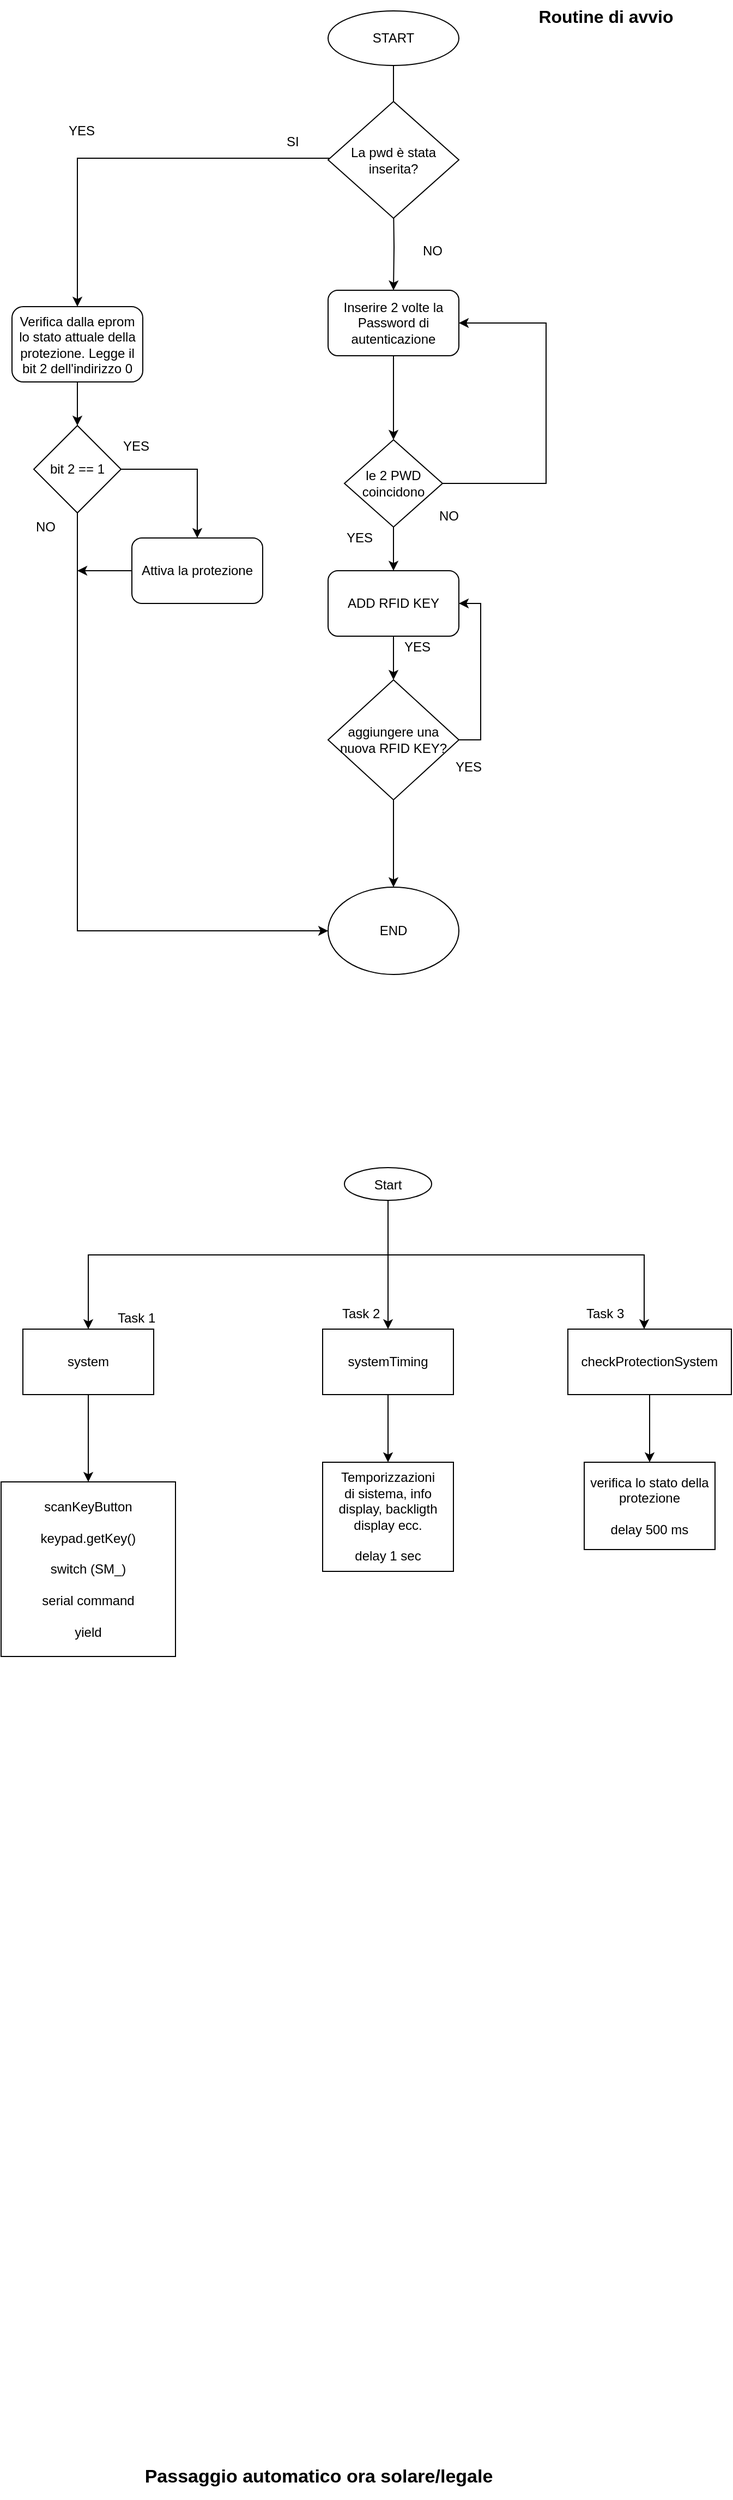 <mxfile version="12.6.1" type="github">
  <diagram id="GzJ5kb_HZyxEJcBnKKYt" name="Page-1">
    <mxGraphModel dx="1408" dy="749" grid="1" gridSize="10" guides="1" tooltips="1" connect="1" arrows="1" fold="1" page="1" pageScale="1" pageWidth="827" pageHeight="1169" math="0" shadow="0">
      <root>
        <mxCell id="0"/>
        <mxCell id="1" parent="0"/>
        <mxCell id="JQCsbGnRsWV4-WamZks8-3" style="edgeStyle=orthogonalEdgeStyle;rounded=0;orthogonalLoop=1;jettySize=auto;html=1;entryX=0.5;entryY=0;entryDx=0;entryDy=0;" parent="1" source="JQCsbGnRsWV4-WamZks8-1" edge="1">
          <mxGeometry relative="1" as="geometry">
            <mxPoint x="450" y="236" as="targetPoint"/>
          </mxGeometry>
        </mxCell>
        <mxCell id="JQCsbGnRsWV4-WamZks8-1" value="START" style="ellipse;whiteSpace=wrap;html=1;" parent="1" vertex="1">
          <mxGeometry x="390" y="140" width="120" height="50" as="geometry"/>
        </mxCell>
        <mxCell id="93fKd7a6iv3vn6x5iEPO-3" style="edgeStyle=orthogonalEdgeStyle;rounded=0;orthogonalLoop=1;jettySize=auto;html=1;exitX=0.5;exitY=1;exitDx=0;exitDy=0;entryX=0.5;entryY=0;entryDx=0;entryDy=0;" parent="1" target="93fKd7a6iv3vn6x5iEPO-4" edge="1">
          <mxGeometry relative="1" as="geometry">
            <mxPoint x="450" y="316" as="sourcePoint"/>
            <mxPoint x="450" y="348" as="targetPoint"/>
          </mxGeometry>
        </mxCell>
        <mxCell id="93fKd7a6iv3vn6x5iEPO-24" style="edgeStyle=orthogonalEdgeStyle;rounded=0;orthogonalLoop=1;jettySize=auto;html=1;entryX=0.5;entryY=0;entryDx=0;entryDy=0;" parent="1" source="93fKd7a6iv3vn6x5iEPO-15" target="93fKd7a6iv3vn6x5iEPO-23" edge="1">
          <mxGeometry relative="1" as="geometry">
            <Array as="points">
              <mxPoint x="160" y="275"/>
            </Array>
          </mxGeometry>
        </mxCell>
        <mxCell id="93fKd7a6iv3vn6x5iEPO-15" value="La pwd è stata inserita?" style="rhombus;whiteSpace=wrap;html=1;" parent="1" vertex="1">
          <mxGeometry x="390" y="223" width="120" height="107" as="geometry"/>
        </mxCell>
        <mxCell id="JQCsbGnRsWV4-WamZks8-9" value="SI" style="text;html=1;resizable=0;points=[];autosize=1;align=left;verticalAlign=top;spacingTop=-4;" parent="1" vertex="1">
          <mxGeometry x="350" y="250" width="30" height="20" as="geometry"/>
        </mxCell>
        <mxCell id="JQCsbGnRsWV4-WamZks8-13" value="NO" style="text;html=1;resizable=0;points=[];autosize=1;align=left;verticalAlign=top;spacingTop=-4;" parent="1" vertex="1">
          <mxGeometry x="475" y="350" width="30" height="20" as="geometry"/>
        </mxCell>
        <mxCell id="ACOr25gVCpzw2QxYrwrL-36" style="edgeStyle=orthogonalEdgeStyle;rounded=0;orthogonalLoop=1;jettySize=auto;html=1;entryX=0.5;entryY=0;entryDx=0;entryDy=0;" parent="1" source="ACOr25gVCpzw2QxYrwrL-3" target="ACOr25gVCpzw2QxYrwrL-35" edge="1">
          <mxGeometry relative="1" as="geometry"/>
        </mxCell>
        <mxCell id="ACOr25gVCpzw2QxYrwrL-3" value="ADD RFID KEY" style="rounded=1;whiteSpace=wrap;html=1;" parent="1" vertex="1">
          <mxGeometry x="390" y="653" width="120" height="60" as="geometry"/>
        </mxCell>
        <mxCell id="ACOr25gVCpzw2QxYrwrL-33" value="YES" style="text;html=1;resizable=0;points=[];autosize=1;align=left;verticalAlign=top;spacingTop=-4;" parent="1" vertex="1">
          <mxGeometry x="405" y="613" width="40" height="20" as="geometry"/>
        </mxCell>
        <mxCell id="ACOr25gVCpzw2QxYrwrL-37" style="edgeStyle=orthogonalEdgeStyle;rounded=0;orthogonalLoop=1;jettySize=auto;html=1;entryX=0.5;entryY=0;entryDx=0;entryDy=0;" parent="1" source="ACOr25gVCpzw2QxYrwrL-35" target="ufUKAyT2OznpqBrO6CIl-1" edge="1">
          <mxGeometry relative="1" as="geometry">
            <mxPoint x="450" y="1014" as="targetPoint"/>
          </mxGeometry>
        </mxCell>
        <mxCell id="93fKd7a6iv3vn6x5iEPO-14" style="edgeStyle=orthogonalEdgeStyle;rounded=0;orthogonalLoop=1;jettySize=auto;html=1;entryX=1;entryY=0.5;entryDx=0;entryDy=0;" parent="1" source="ACOr25gVCpzw2QxYrwrL-35" target="ACOr25gVCpzw2QxYrwrL-3" edge="1">
          <mxGeometry relative="1" as="geometry">
            <Array as="points">
              <mxPoint x="530" y="808"/>
              <mxPoint x="530" y="683"/>
            </Array>
          </mxGeometry>
        </mxCell>
        <mxCell id="ACOr25gVCpzw2QxYrwrL-35" value="aggiungere una nuova RFID KEY?" style="rhombus;whiteSpace=wrap;html=1;" parent="1" vertex="1">
          <mxGeometry x="390" y="753" width="120" height="110" as="geometry"/>
        </mxCell>
        <mxCell id="ACOr25gVCpzw2QxYrwrL-40" value="YES" style="text;html=1;resizable=0;points=[];autosize=1;align=left;verticalAlign=top;spacingTop=-4;" parent="1" vertex="1">
          <mxGeometry x="505" y="823" width="40" height="20" as="geometry"/>
        </mxCell>
        <mxCell id="ACOr25gVCpzw2QxYrwrL-41" value="NO" style="text;html=1;resizable=0;points=[];autosize=1;align=left;verticalAlign=top;spacingTop=-4;" parent="1" vertex="1">
          <mxGeometry x="449" y="951" width="30" height="20" as="geometry"/>
        </mxCell>
        <mxCell id="ACOr25gVCpzw2QxYrwrL-46" value="NO" style="text;html=1;resizable=0;points=[];autosize=1;align=left;verticalAlign=top;spacingTop=-4;" parent="1" vertex="1">
          <mxGeometry x="490" y="593" width="30" height="20" as="geometry"/>
        </mxCell>
        <mxCell id="ACOr25gVCpzw2QxYrwrL-48" value="YES" style="text;html=1;resizable=0;points=[];autosize=1;align=left;verticalAlign=top;spacingTop=-4;" parent="1" vertex="1">
          <mxGeometry x="458" y="713" width="40" height="20" as="geometry"/>
        </mxCell>
        <mxCell id="ufUKAyT2OznpqBrO6CIl-1" value="END" style="ellipse;whiteSpace=wrap;html=1;" parent="1" vertex="1">
          <mxGeometry x="390" y="943" width="120" height="80" as="geometry"/>
        </mxCell>
        <mxCell id="93fKd7a6iv3vn6x5iEPO-11" value="" style="edgeStyle=orthogonalEdgeStyle;rounded=0;orthogonalLoop=1;jettySize=auto;html=1;" parent="1" source="93fKd7a6iv3vn6x5iEPO-4" target="93fKd7a6iv3vn6x5iEPO-10" edge="1">
          <mxGeometry relative="1" as="geometry"/>
        </mxCell>
        <mxCell id="93fKd7a6iv3vn6x5iEPO-4" value="Inserire 2 volte la Password di autenticazione" style="rounded=1;whiteSpace=wrap;html=1;" parent="1" vertex="1">
          <mxGeometry x="390" y="396" width="120" height="60" as="geometry"/>
        </mxCell>
        <mxCell id="93fKd7a6iv3vn6x5iEPO-13" style="edgeStyle=orthogonalEdgeStyle;rounded=0;orthogonalLoop=1;jettySize=auto;html=1;entryX=0.5;entryY=0;entryDx=0;entryDy=0;" parent="1" source="93fKd7a6iv3vn6x5iEPO-10" target="ACOr25gVCpzw2QxYrwrL-3" edge="1">
          <mxGeometry relative="1" as="geometry"/>
        </mxCell>
        <mxCell id="YXUY36b51AzE6H_P1PPm-1" style="edgeStyle=orthogonalEdgeStyle;rounded=0;orthogonalLoop=1;jettySize=auto;html=1;exitX=1;exitY=0.5;exitDx=0;exitDy=0;entryX=1;entryY=0.5;entryDx=0;entryDy=0;" parent="1" source="93fKd7a6iv3vn6x5iEPO-10" target="93fKd7a6iv3vn6x5iEPO-4" edge="1">
          <mxGeometry relative="1" as="geometry">
            <Array as="points">
              <mxPoint x="590" y="573"/>
              <mxPoint x="590" y="426"/>
            </Array>
          </mxGeometry>
        </mxCell>
        <mxCell id="93fKd7a6iv3vn6x5iEPO-10" value="le 2 PWD coincidono" style="rhombus;whiteSpace=wrap;html=1;" parent="1" vertex="1">
          <mxGeometry x="405" y="533" width="90" height="80" as="geometry"/>
        </mxCell>
        <mxCell id="93fKd7a6iv3vn6x5iEPO-19" value="YES" style="text;html=1;resizable=0;points=[];autosize=1;align=left;verticalAlign=top;spacingTop=-4;" parent="1" vertex="1">
          <mxGeometry x="150" y="240" width="40" height="20" as="geometry"/>
        </mxCell>
        <mxCell id="Wri909QA5275nmI2Alw--4" style="edgeStyle=orthogonalEdgeStyle;rounded=0;orthogonalLoop=1;jettySize=auto;html=1;exitX=0.5;exitY=1;exitDx=0;exitDy=0;" parent="1" source="93fKd7a6iv3vn6x5iEPO-22" target="Wri909QA5275nmI2Alw--3" edge="1">
          <mxGeometry relative="1" as="geometry"/>
        </mxCell>
        <mxCell id="Wri909QA5275nmI2Alw--5" style="edgeStyle=orthogonalEdgeStyle;rounded=0;orthogonalLoop=1;jettySize=auto;html=1;entryX=0.5;entryY=0;entryDx=0;entryDy=0;" parent="1" source="93fKd7a6iv3vn6x5iEPO-22" target="Wri909QA5275nmI2Alw--1" edge="1">
          <mxGeometry relative="1" as="geometry">
            <mxPoint x="170" y="1280" as="targetPoint"/>
            <Array as="points">
              <mxPoint x="445" y="1280"/>
              <mxPoint x="170" y="1280"/>
            </Array>
          </mxGeometry>
        </mxCell>
        <mxCell id="Wri909QA5275nmI2Alw--10" style="edgeStyle=orthogonalEdgeStyle;rounded=0;orthogonalLoop=1;jettySize=auto;html=1;" parent="1" source="93fKd7a6iv3vn6x5iEPO-22" target="Wri909QA5275nmI2Alw--2" edge="1">
          <mxGeometry relative="1" as="geometry">
            <Array as="points">
              <mxPoint x="445" y="1280"/>
              <mxPoint x="680" y="1280"/>
            </Array>
          </mxGeometry>
        </mxCell>
        <mxCell id="93fKd7a6iv3vn6x5iEPO-22" value="Start" style="ellipse" parent="1" vertex="1">
          <mxGeometry x="405" y="1200" width="80" height="30" as="geometry"/>
        </mxCell>
        <mxCell id="93fKd7a6iv3vn6x5iEPO-29" value="" style="edgeStyle=orthogonalEdgeStyle;rounded=0;orthogonalLoop=1;jettySize=auto;html=1;" parent="1" source="93fKd7a6iv3vn6x5iEPO-23" target="93fKd7a6iv3vn6x5iEPO-26" edge="1">
          <mxGeometry relative="1" as="geometry"/>
        </mxCell>
        <mxCell id="93fKd7a6iv3vn6x5iEPO-23" value="Verifica dalla eprom lo stato attuale della protezione. Legge il bit 2 dell&#39;indirizzo 0" style="rounded=1;whiteSpace=wrap;html=1;" parent="1" vertex="1">
          <mxGeometry x="100" y="411" width="120" height="69" as="geometry"/>
        </mxCell>
        <mxCell id="93fKd7a6iv3vn6x5iEPO-31" style="edgeStyle=orthogonalEdgeStyle;rounded=0;orthogonalLoop=1;jettySize=auto;html=1;exitX=1;exitY=0.5;exitDx=0;exitDy=0;entryX=0.5;entryY=0;entryDx=0;entryDy=0;" parent="1" source="93fKd7a6iv3vn6x5iEPO-26" target="93fKd7a6iv3vn6x5iEPO-27" edge="1">
          <mxGeometry relative="1" as="geometry"/>
        </mxCell>
        <mxCell id="93fKd7a6iv3vn6x5iEPO-33" value="" style="edgeStyle=orthogonalEdgeStyle;rounded=0;orthogonalLoop=1;jettySize=auto;html=1;entryX=0;entryY=0.5;entryDx=0;entryDy=0;" parent="1" source="93fKd7a6iv3vn6x5iEPO-26" target="ufUKAyT2OznpqBrO6CIl-1" edge="1">
          <mxGeometry relative="1" as="geometry">
            <mxPoint x="160" y="680" as="targetPoint"/>
            <Array as="points">
              <mxPoint x="160" y="983"/>
            </Array>
          </mxGeometry>
        </mxCell>
        <mxCell id="93fKd7a6iv3vn6x5iEPO-26" value="bit 2 == 1" style="rhombus;whiteSpace=wrap;html=1;" parent="1" vertex="1">
          <mxGeometry x="120" y="520" width="80" height="80" as="geometry"/>
        </mxCell>
        <mxCell id="93fKd7a6iv3vn6x5iEPO-34" style="edgeStyle=orthogonalEdgeStyle;rounded=0;orthogonalLoop=1;jettySize=auto;html=1;" parent="1" source="93fKd7a6iv3vn6x5iEPO-27" edge="1">
          <mxGeometry relative="1" as="geometry">
            <mxPoint x="160" y="653" as="targetPoint"/>
          </mxGeometry>
        </mxCell>
        <mxCell id="93fKd7a6iv3vn6x5iEPO-27" value="Attiva la protezione" style="rounded=1;whiteSpace=wrap;html=1;" parent="1" vertex="1">
          <mxGeometry x="210" y="623" width="120" height="60" as="geometry"/>
        </mxCell>
        <mxCell id="93fKd7a6iv3vn6x5iEPO-30" value="YES" style="text;html=1;resizable=0;points=[];autosize=1;align=left;verticalAlign=top;spacingTop=-4;" parent="1" vertex="1">
          <mxGeometry x="200" y="529" width="40" height="20" as="geometry"/>
        </mxCell>
        <mxCell id="93fKd7a6iv3vn6x5iEPO-35" value="NO" style="text;html=1;resizable=0;points=[];autosize=1;align=left;verticalAlign=top;spacingTop=-4;" parent="1" vertex="1">
          <mxGeometry x="120" y="603" width="30" height="20" as="geometry"/>
        </mxCell>
        <mxCell id="Wri909QA5275nmI2Alw--12" style="edgeStyle=orthogonalEdgeStyle;rounded=0;orthogonalLoop=1;jettySize=auto;html=1;" parent="1" source="Wri909QA5275nmI2Alw--1" target="Wri909QA5275nmI2Alw--11" edge="1">
          <mxGeometry relative="1" as="geometry"/>
        </mxCell>
        <mxCell id="Wri909QA5275nmI2Alw--1" value="system" style="rounded=0;whiteSpace=wrap;html=1;" parent="1" vertex="1">
          <mxGeometry x="110" y="1348" width="120" height="60" as="geometry"/>
        </mxCell>
        <mxCell id="Wri909QA5275nmI2Alw--16" style="edgeStyle=orthogonalEdgeStyle;rounded=0;orthogonalLoop=1;jettySize=auto;html=1;entryX=0.5;entryY=0;entryDx=0;entryDy=0;" parent="1" source="Wri909QA5275nmI2Alw--2" target="Wri909QA5275nmI2Alw--15" edge="1">
          <mxGeometry relative="1" as="geometry"/>
        </mxCell>
        <mxCell id="Wri909QA5275nmI2Alw--2" value="checkProtectionSystem" style="rounded=0;whiteSpace=wrap;html=1;" parent="1" vertex="1">
          <mxGeometry x="610" y="1348" width="150" height="60" as="geometry"/>
        </mxCell>
        <mxCell id="Wri909QA5275nmI2Alw--14" style="edgeStyle=orthogonalEdgeStyle;rounded=0;orthogonalLoop=1;jettySize=auto;html=1;" parent="1" source="Wri909QA5275nmI2Alw--3" target="Wri909QA5275nmI2Alw--13" edge="1">
          <mxGeometry relative="1" as="geometry"/>
        </mxCell>
        <mxCell id="Wri909QA5275nmI2Alw--3" value="systemTiming" style="rounded=0;whiteSpace=wrap;html=1;" parent="1" vertex="1">
          <mxGeometry x="385" y="1348" width="120" height="60" as="geometry"/>
        </mxCell>
        <mxCell id="Wri909QA5275nmI2Alw--7" value="Task 1" style="text;html=1;resizable=0;points=[];autosize=1;align=left;verticalAlign=top;spacingTop=-4;" parent="1" vertex="1">
          <mxGeometry x="195" y="1328" width="50" height="20" as="geometry"/>
        </mxCell>
        <mxCell id="Wri909QA5275nmI2Alw--8" value="Task 2" style="text;html=1;resizable=0;points=[];autosize=1;align=left;verticalAlign=top;spacingTop=-4;" parent="1" vertex="1">
          <mxGeometry x="401" y="1324" width="50" height="20" as="geometry"/>
        </mxCell>
        <mxCell id="Wri909QA5275nmI2Alw--9" value="Task 3" style="text;html=1;resizable=0;points=[];autosize=1;align=left;verticalAlign=top;spacingTop=-4;" parent="1" vertex="1">
          <mxGeometry x="625" y="1324" width="50" height="20" as="geometry"/>
        </mxCell>
        <mxCell id="Wri909QA5275nmI2Alw--11" value="&lt;div&gt;scanKeyButton&lt;/div&gt;&lt;div&gt;&lt;br&gt;&lt;/div&gt;&lt;div&gt;keypad.getKey()&lt;/div&gt;&lt;div&gt;&lt;br&gt;&lt;/div&gt;&lt;div&gt;switch (SM_)&lt;/div&gt;&lt;div&gt;&lt;br&gt;&lt;/div&gt;&lt;div&gt;serial command&lt;br&gt;&lt;/div&gt;&lt;div&gt;&lt;br&gt;&lt;/div&gt;&lt;div&gt;yield&lt;/div&gt;" style="whiteSpace=wrap;html=1;aspect=fixed;" parent="1" vertex="1">
          <mxGeometry x="90" y="1488" width="160" height="160" as="geometry"/>
        </mxCell>
        <mxCell id="Wri909QA5275nmI2Alw--13" value="&lt;div&gt;Temporizzazioni &lt;br&gt;&lt;/div&gt;&lt;div&gt;di sistema, info display, backligth display ecc.&lt;br&gt;&lt;/div&gt;&lt;div&gt;&lt;br&gt;&lt;/div&gt;delay 1 sec " style="rounded=0;whiteSpace=wrap;html=1;" parent="1" vertex="1">
          <mxGeometry x="385" y="1470" width="120" height="100" as="geometry"/>
        </mxCell>
        <mxCell id="Wri909QA5275nmI2Alw--15" value="&lt;div&gt;verifica lo stato della &lt;br&gt;&lt;/div&gt;&lt;div&gt;protezione&lt;br&gt;&lt;/div&gt;&lt;div&gt;&lt;br&gt;&lt;/div&gt;&lt;div&gt;delay 500 ms &lt;/div&gt;" style="rounded=0;whiteSpace=wrap;html=1;" parent="1" vertex="1">
          <mxGeometry x="625" y="1470" width="120" height="80" as="geometry"/>
        </mxCell>
        <mxCell id="YXUY36b51AzE6H_P1PPm-2" value="&lt;font style=&quot;font-size: 16px&quot;&gt;&lt;b&gt;Routine di avvio&lt;/b&gt;&lt;/font&gt;" style="text;html=1;strokeColor=none;fillColor=none;align=center;verticalAlign=middle;whiteSpace=wrap;rounded=0;strokeWidth=4;" parent="1" vertex="1">
          <mxGeometry x="560" y="130" width="170" height="30" as="geometry"/>
        </mxCell>
        <mxCell id="tp3yC6I2WN0LvA1pDuRP-1" value="Passaggio automatico ora solare/legale" style="text;html=1;align=center;verticalAlign=middle;resizable=0;points=[];autosize=1;strokeWidth=2;fontStyle=1;spacing=5;fontSize=17;" vertex="1" parent="1">
          <mxGeometry x="211" y="2380" width="340" height="40" as="geometry"/>
        </mxCell>
      </root>
    </mxGraphModel>
  </diagram>
</mxfile>
